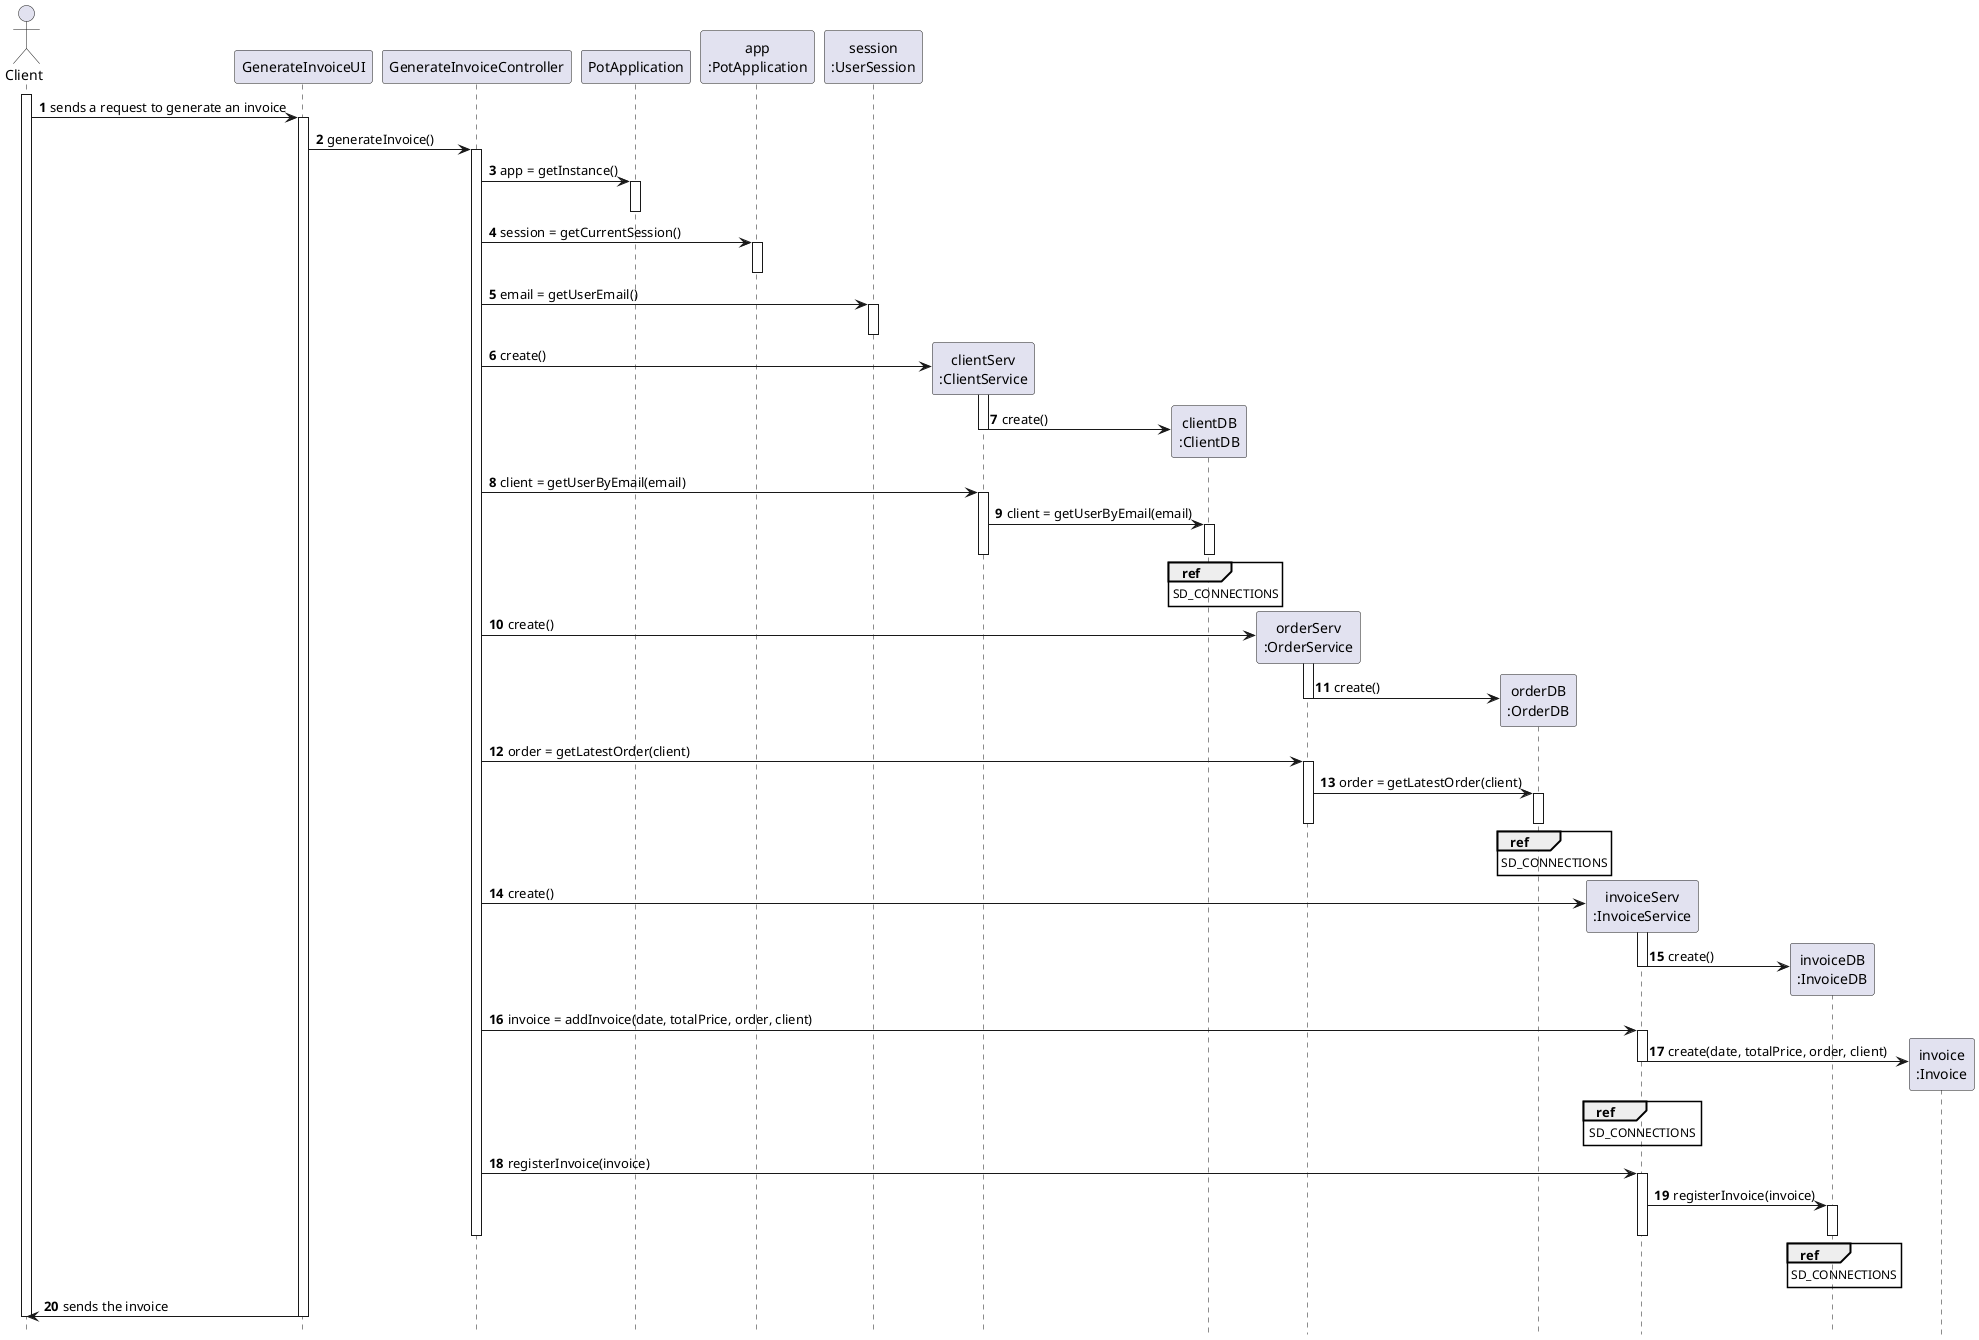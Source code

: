 @startuml
autonumber
hide footbox

actor "Client" as CL

participant "GenerateInvoiceUI" as UI
participant "GenerateInvoiceController" as CTRL
participant "PotApplication" as _APP
participant "app\n:PotApplication" as APP
participant "session\n:UserSession" as SESSION
participant "clientServ\n:ClientService" as CS
participant "clientDB\n:ClientDB" as CDB
participant "orderServ\n:OrderService" as OS
participant "orderDB\n:OrderDB" as ODB
participant "invoiceServ\n:InvoiceService" as IS
participant "invoiceDB\n:InvoiceDB" as IDB
participant "invoice\n:Invoice" as I

activate CL

CL -> UI : sends a request to generate an invoice
activate UI
UI -> CTRL : generateInvoice()
activate CTRL
CTRL -> _APP: app = getInstance()
activate _APP
deactivate _APP

CTRL -> APP: session = getCurrentSession()
activate APP
deactivate APP

CTRL -> SESSION: email = getUserEmail()
activate SESSION
deactivate SESSION
CTRL -> CS** : create()
activate CS
CS -> CDB** : create()
deactivate CS
CTRL -> CS : client = getUserByEmail(email)
activate CS
CS -> CDB : client = getUserByEmail(email)
activate CDB
ref over CDB
SD_CONNECTIONS
end ref
deactivate CDB
deactivate CS

CTRL -> OS** : create()
activate OS
OS -> ODB** : create()
deactivate OS
CTRL -> OS : order = getLatestOrder(client)
activate OS
OS -> ODB : order = getLatestOrder(client)
activate ODB
ref over ODB
SD_CONNECTIONS
end ref
deactivate ODB
deactivate OS

CTRL -> IS** : create()
activate IS
IS -> IDB** : create()
deactivate IS

CTRL -> IS : invoice = addInvoice(date, totalPrice, order, client)
activate IS
IS -> I** : create(date, totalPrice, order, client)
ref over IS
SD_CONNECTIONS
end ref
deactivate IS

CTRL -> IS : registerInvoice(invoice)
activate IS
IS -> IDB : registerInvoice(invoice)
activate IDB
ref over IDB
SD_CONNECTIONS
end ref
deactivate IDB
deactivate IS
deactivate CTRL
UI -> CL : sends the invoice
deactivate UI
deactivate CL

@enduml